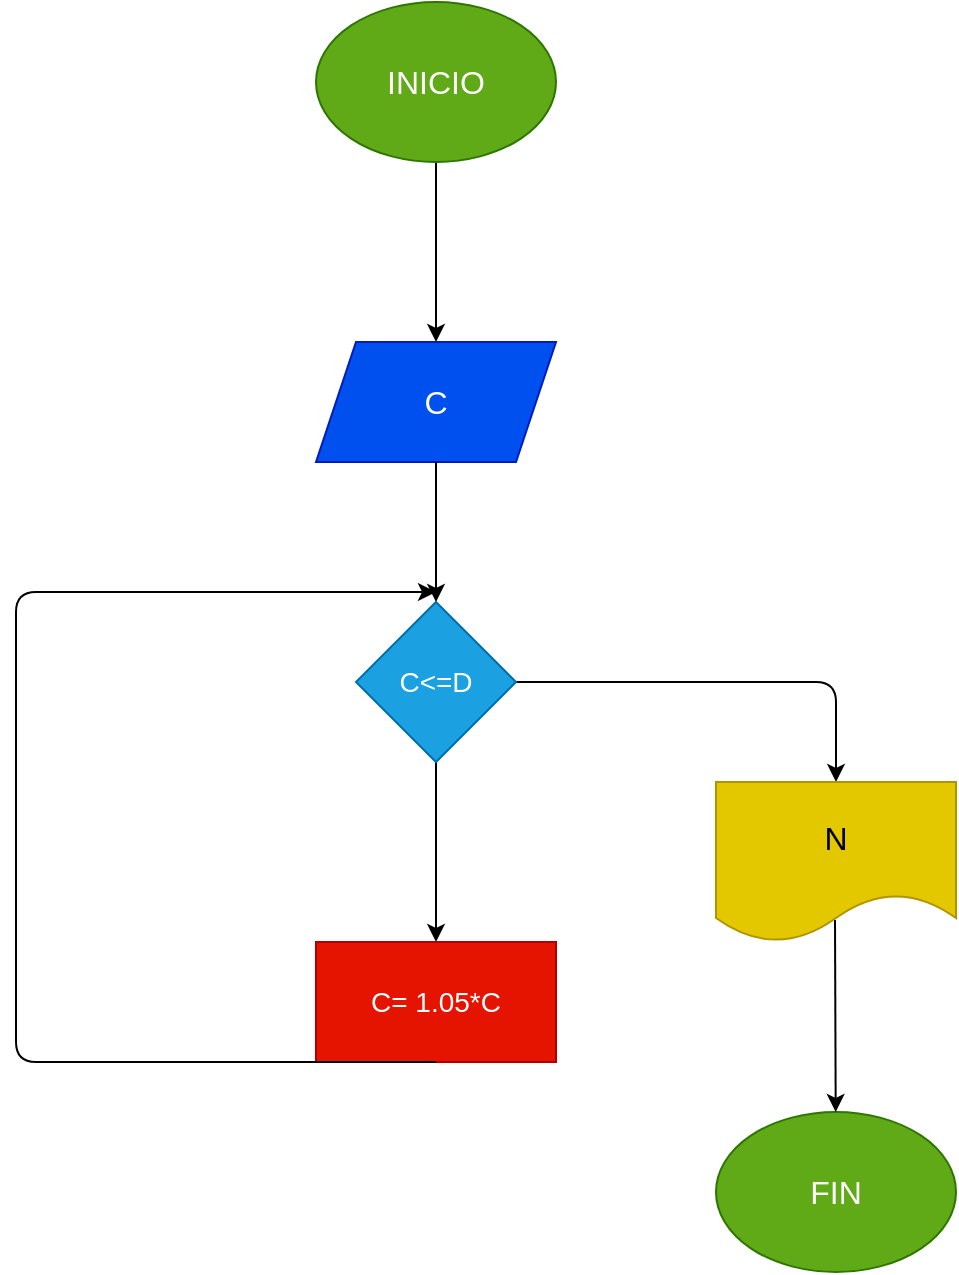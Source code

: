 <mxfile>
    <diagram id="Ji4GzPnDGZ3TQIa_mxXR" name="Página-1">
        <mxGraphModel dx="697" dy="485" grid="1" gridSize="10" guides="1" tooltips="1" connect="1" arrows="1" fold="1" page="1" pageScale="1" pageWidth="827" pageHeight="1169" math="0" shadow="0">
            <root>
                <mxCell id="0"/>
                <mxCell id="1" parent="0"/>
                <mxCell id="4" value="" style="edgeStyle=none;html=1;fontSize=18;" edge="1" parent="1" source="2" target="3">
                    <mxGeometry relative="1" as="geometry"/>
                </mxCell>
                <mxCell id="2" value="&lt;font size=&quot;3&quot;&gt;INICIO&lt;/font&gt;" style="ellipse;whiteSpace=wrap;html=1;fillColor=#60a917;fontColor=#ffffff;strokeColor=#2D7600;" vertex="1" parent="1">
                    <mxGeometry x="270" y="30" width="120" height="80" as="geometry"/>
                </mxCell>
                <mxCell id="3" value="&lt;font size=&quot;3&quot;&gt;C&lt;/font&gt;" style="shape=parallelogram;perimeter=parallelogramPerimeter;whiteSpace=wrap;html=1;fixedSize=1;fillColor=#0050ef;fontColor=#ffffff;strokeColor=#001DBC;" vertex="1" parent="1">
                    <mxGeometry x="270" y="200" width="120" height="60" as="geometry"/>
                </mxCell>
                <mxCell id="10" value="" style="edgeStyle=none;html=1;fontSize=14;" edge="1" parent="1" source="7" target="9">
                    <mxGeometry relative="1" as="geometry"/>
                </mxCell>
                <mxCell id="14" value="" style="edgeStyle=none;html=1;fontSize=14;" edge="1" parent="1" source="7" target="13">
                    <mxGeometry relative="1" as="geometry">
                        <Array as="points">
                            <mxPoint x="530" y="370"/>
                        </Array>
                    </mxGeometry>
                </mxCell>
                <mxCell id="7" value="C&amp;lt;=D" style="rhombus;whiteSpace=wrap;html=1;fontSize=14;fillColor=#1ba1e2;fontColor=#ffffff;strokeColor=#006EAF;" vertex="1" parent="1">
                    <mxGeometry x="290" y="330" width="80" height="80" as="geometry"/>
                </mxCell>
                <mxCell id="8" value="" style="endArrow=classic;html=1;fontSize=14;entryX=0.5;entryY=0;entryDx=0;entryDy=0;" edge="1" parent="1" target="7">
                    <mxGeometry width="50" height="50" relative="1" as="geometry">
                        <mxPoint x="330" y="260" as="sourcePoint"/>
                        <mxPoint x="370" y="320" as="targetPoint"/>
                    </mxGeometry>
                </mxCell>
                <mxCell id="9" value="C= 1.05*C" style="whiteSpace=wrap;html=1;fontSize=14;fillColor=#e51400;fontColor=#ffffff;strokeColor=#B20000;" vertex="1" parent="1">
                    <mxGeometry x="270" y="500" width="120" height="60" as="geometry"/>
                </mxCell>
                <mxCell id="13" value="&lt;font size=&quot;3&quot;&gt;N&lt;/font&gt;" style="shape=document;whiteSpace=wrap;html=1;boundedLbl=1;fontSize=14;fillColor=#e3c800;fontColor=#000000;strokeColor=#B09500;" vertex="1" parent="1">
                    <mxGeometry x="470" y="420" width="120" height="80" as="geometry"/>
                </mxCell>
                <mxCell id="15" value="&lt;font size=&quot;3&quot;&gt;FIN&lt;/font&gt;" style="ellipse;whiteSpace=wrap;html=1;fontSize=14;fillColor=#60a917;fontColor=#ffffff;strokeColor=#2D7600;" vertex="1" parent="1">
                    <mxGeometry x="470" y="585" width="120" height="80" as="geometry"/>
                </mxCell>
                <mxCell id="17" value="" style="endArrow=classic;html=1;fontSize=18;" edge="1" parent="1" target="15">
                    <mxGeometry width="50" height="50" relative="1" as="geometry">
                        <mxPoint x="529.5" y="489" as="sourcePoint"/>
                        <mxPoint x="529.5" y="560" as="targetPoint"/>
                    </mxGeometry>
                </mxCell>
                <mxCell id="18" value="" style="endArrow=classic;html=1;fontSize=18;" edge="1" parent="1">
                    <mxGeometry width="50" height="50" relative="1" as="geometry">
                        <mxPoint x="330" y="560" as="sourcePoint"/>
                        <mxPoint x="330" y="325" as="targetPoint"/>
                        <Array as="points">
                            <mxPoint x="120" y="560"/>
                            <mxPoint x="120" y="325"/>
                        </Array>
                    </mxGeometry>
                </mxCell>
            </root>
        </mxGraphModel>
    </diagram>
</mxfile>